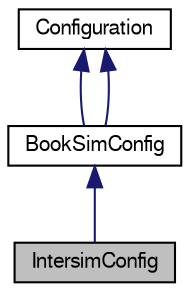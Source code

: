 digraph G
{
  bgcolor="transparent";
  edge [fontname="FreeSans",fontsize="10",labelfontname="FreeSans",labelfontsize="10"];
  node [fontname="FreeSans",fontsize="10",shape=record];
  Node1 [label="IntersimConfig",height=0.2,width=0.4,color="black", fillcolor="grey75", style="filled" fontcolor="black"];
  Node2 -> Node1 [dir=back,color="midnightblue",fontsize="10",style="solid",fontname="FreeSans"];
  Node2 [label="BookSimConfig",height=0.2,width=0.4,color="black",URL="$classBookSimConfig.html"];
  Node3 -> Node2 [dir=back,color="midnightblue",fontsize="10",style="solid",fontname="FreeSans"];
  Node3 [label="Configuration",height=0.2,width=0.4,color="black",URL="$classConfiguration.html"];
  Node3 -> Node2 [dir=back,color="midnightblue",fontsize="10",style="solid",fontname="FreeSans"];
}
